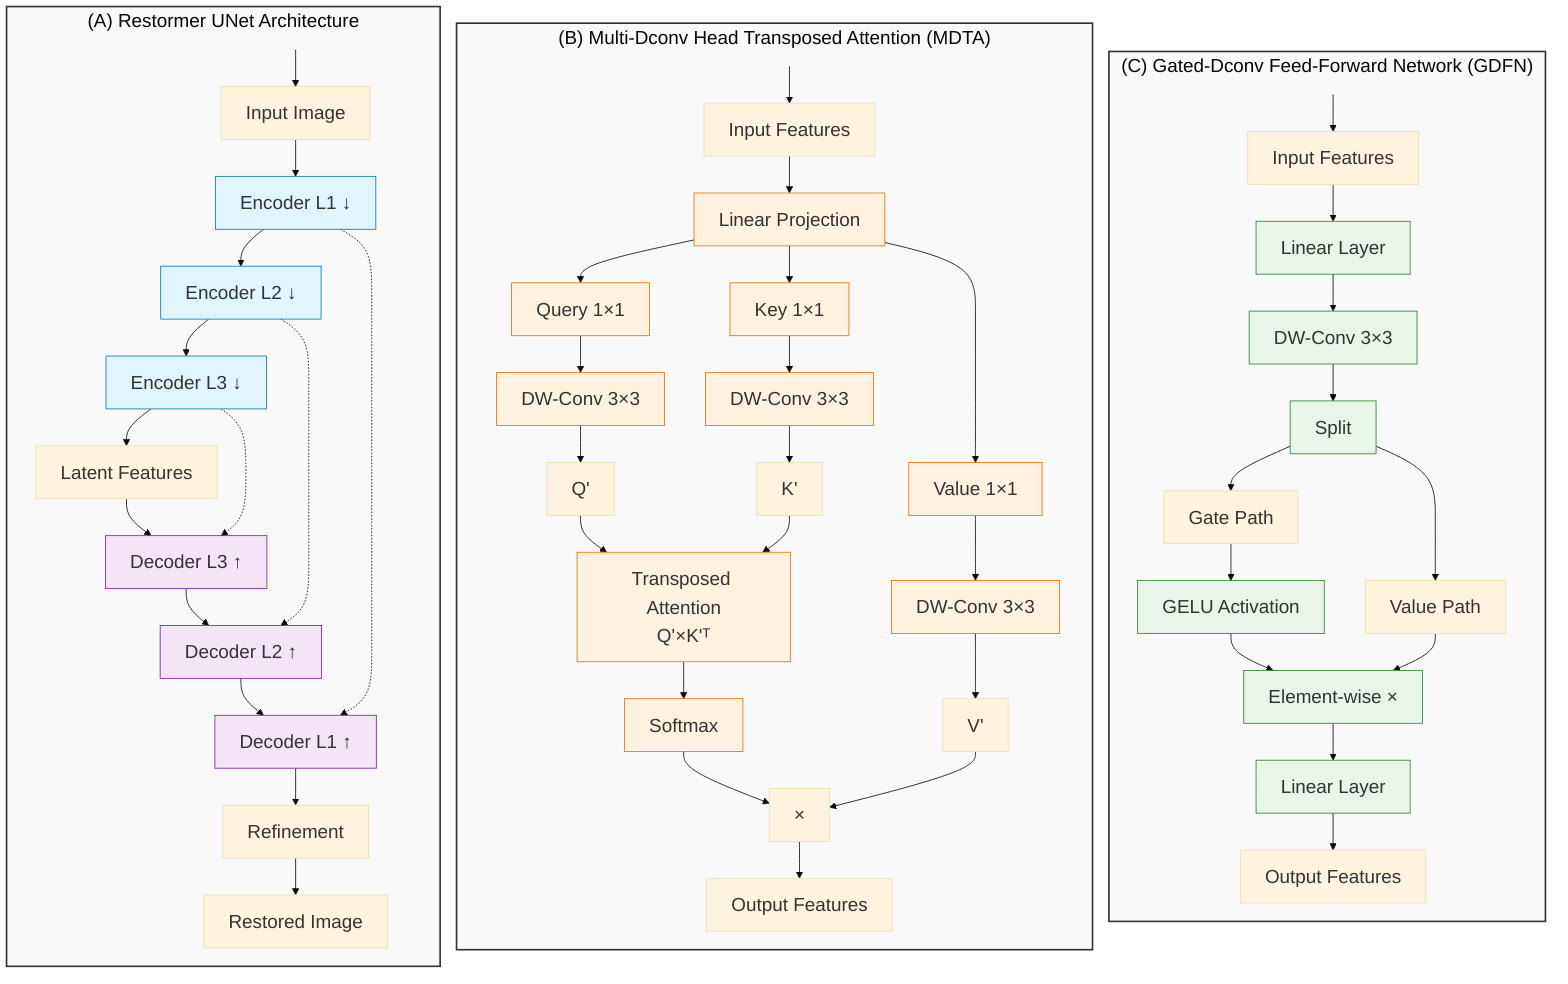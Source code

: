---
config:
  theme: base
  themeVariables:
    fontSize: 23px
    fontFamily: arial
  flowchart:
    htmlLabels: true
    padding: 15
    rankSpacing: 20
    nodeSpacing: 50
---
flowchart LR
 subgraph PanelA["(A) Restormer UNet Architecture"]
        dummyA[" "]:::dummy
        dummyA --> Input[Input Image]
        EncL1["Encoder L1 ↓"]
        Input["Input Image"]
        EncL2["Encoder L2 ↓"]
        EncL3["Encoder L3 ↓"]
        Latent["Latent Features"]
        DecL3["Decoder L3 ↑"]
        DecL2["Decoder L2 ↑"]
        DecL1["Decoder L1 ↑"]
        Refine["Refinement"]
        Output["Restored Image"]
  end
 subgraph PanelB["(B) Multi-Dconv Head Transposed Attention (MDTA)"]
        dummyB[" "]:::dummy
        dummyB --> InputMDTA[Input Features]
        QKV["Linear Projection"]
        InputMDTA["Input Features"]
        Q2["Query 1×1"]
        K2["Key 1×1"]
        V2["Value 1×1"]
        DWQ2["DW-Conv 3×3"]
        DWK2["DW-Conv 3×3"]
        DWV2["DW-Conv 3×3"]
        QOut@{ label: "Q'" }
        KOut@{ label: "K'" }
        VOut@{ label: "V'" }
        Attention2@{ label: "Transposed Attention<br>Q'×K'ᵀ" }
        Softmax["Softmax"]
        MatMul["×"]
        OutputMDTA["Output Features"]
  end
 subgraph PanelC["(C) Gated-Dconv Feed-Forward Network (GDFN)"]
        dummyC[" "]:::dummy
        dummyC --> InputGDFN[Input Features]
        Linear1["Linear Layer"]
        InputGDFN["Input Features"]
        DWConv["DW-Conv 3×3"]
        Split2["Split"]
        Path1_2["Gate Path"]
        Path2_2["Value Path"]
        GELU2["GELU Activation"]
        Multiply2["Element-wise ×"]
        Linear2["Linear Layer"]
        OutputGDFN["Output Features"]
  end
    Input --> EncL1
    EncL1 --> EncL2
    EncL2 --> EncL3
    EncL3 --> Latent
    Latent --> DecL3
    DecL3 --> DecL2
    DecL2 --> DecL1
    DecL1 --> Refine
    Refine --> Output
    EncL1 -.-> DecL1
    EncL2 -.-> DecL2
    EncL3 -.-> DecL3
    InputMDTA --> QKV
    QKV --> Q2 & K2 & V2
    Q2 --> DWQ2
    K2 --> DWK2
    V2 --> DWV2
    DWQ2 --> QOut
    DWK2 --> KOut
    DWV2 --> VOut
    QOut --> Attention2
    KOut --> Attention2
    Attention2 --> Softmax
    Softmax --> MatMul
    VOut --> MatMul
    MatMul --> OutputMDTA
    InputGDFN --> Linear1
    Linear1 --> DWConv
    DWConv --> Split2
    Split2 --> Path1_2 & Path2_2
    Path1_2 --> GELU2
    GELU2 --> Multiply2
    Path2_2 --> Multiply2
    Multiply2 --> Linear2
    Linear2 --> OutputGDFN
    PanelA ~~~ PanelB
    PanelB ~~~ PanelC
    QOut@{ shape: rect}
    KOut@{ shape: rect}
    VOut@{ shape: rect}
    Attention2@{ shape: rect}
     EncL1:::encoderStyle
     EncL2:::encoderStyle
     EncL3:::encoderStyle
     DecL3:::decoderStyle
     DecL2:::decoderStyle
     DecL1:::decoderStyle
     QKV:::attentionStyle
     Q2:::attentionStyle
     K2:::attentionStyle
     V2:::attentionStyle
     DWQ2:::attentionStyle
     DWK2:::attentionStyle
     DWV2:::attentionStyle
     Attention2:::attentionStyle
     Softmax:::attentionStyle
     Linear1:::gdfnStyle
     DWConv:::gdfnStyle
     Split2:::gdfnStyle
     GELU2:::gdfnStyle
     Multiply2:::gdfnStyle
     Linear2:::gdfnStyle
     PanelA:::panelStyle
     PanelB:::panelStyle
     PanelC:::panelStyle
    classDef panelStyle fill:#f9f9f9,stroke:#333,stroke-width:2px
    classDef encoderStyle fill:#e1f5fe,stroke:#0277bd,stroke-width:1px
    classDef decoderStyle fill:#f3e5f5,stroke:#7b1fa2,stroke-width:1px
    classDef attentionStyle fill:#fff3e0,stroke:#ef6c00,stroke-width:1px
    classDef gdfnStyle fill:#e8f5e8,stroke:#2e7d32,stroke-width:1px
    classDef dummy fill:none,stroke:none;